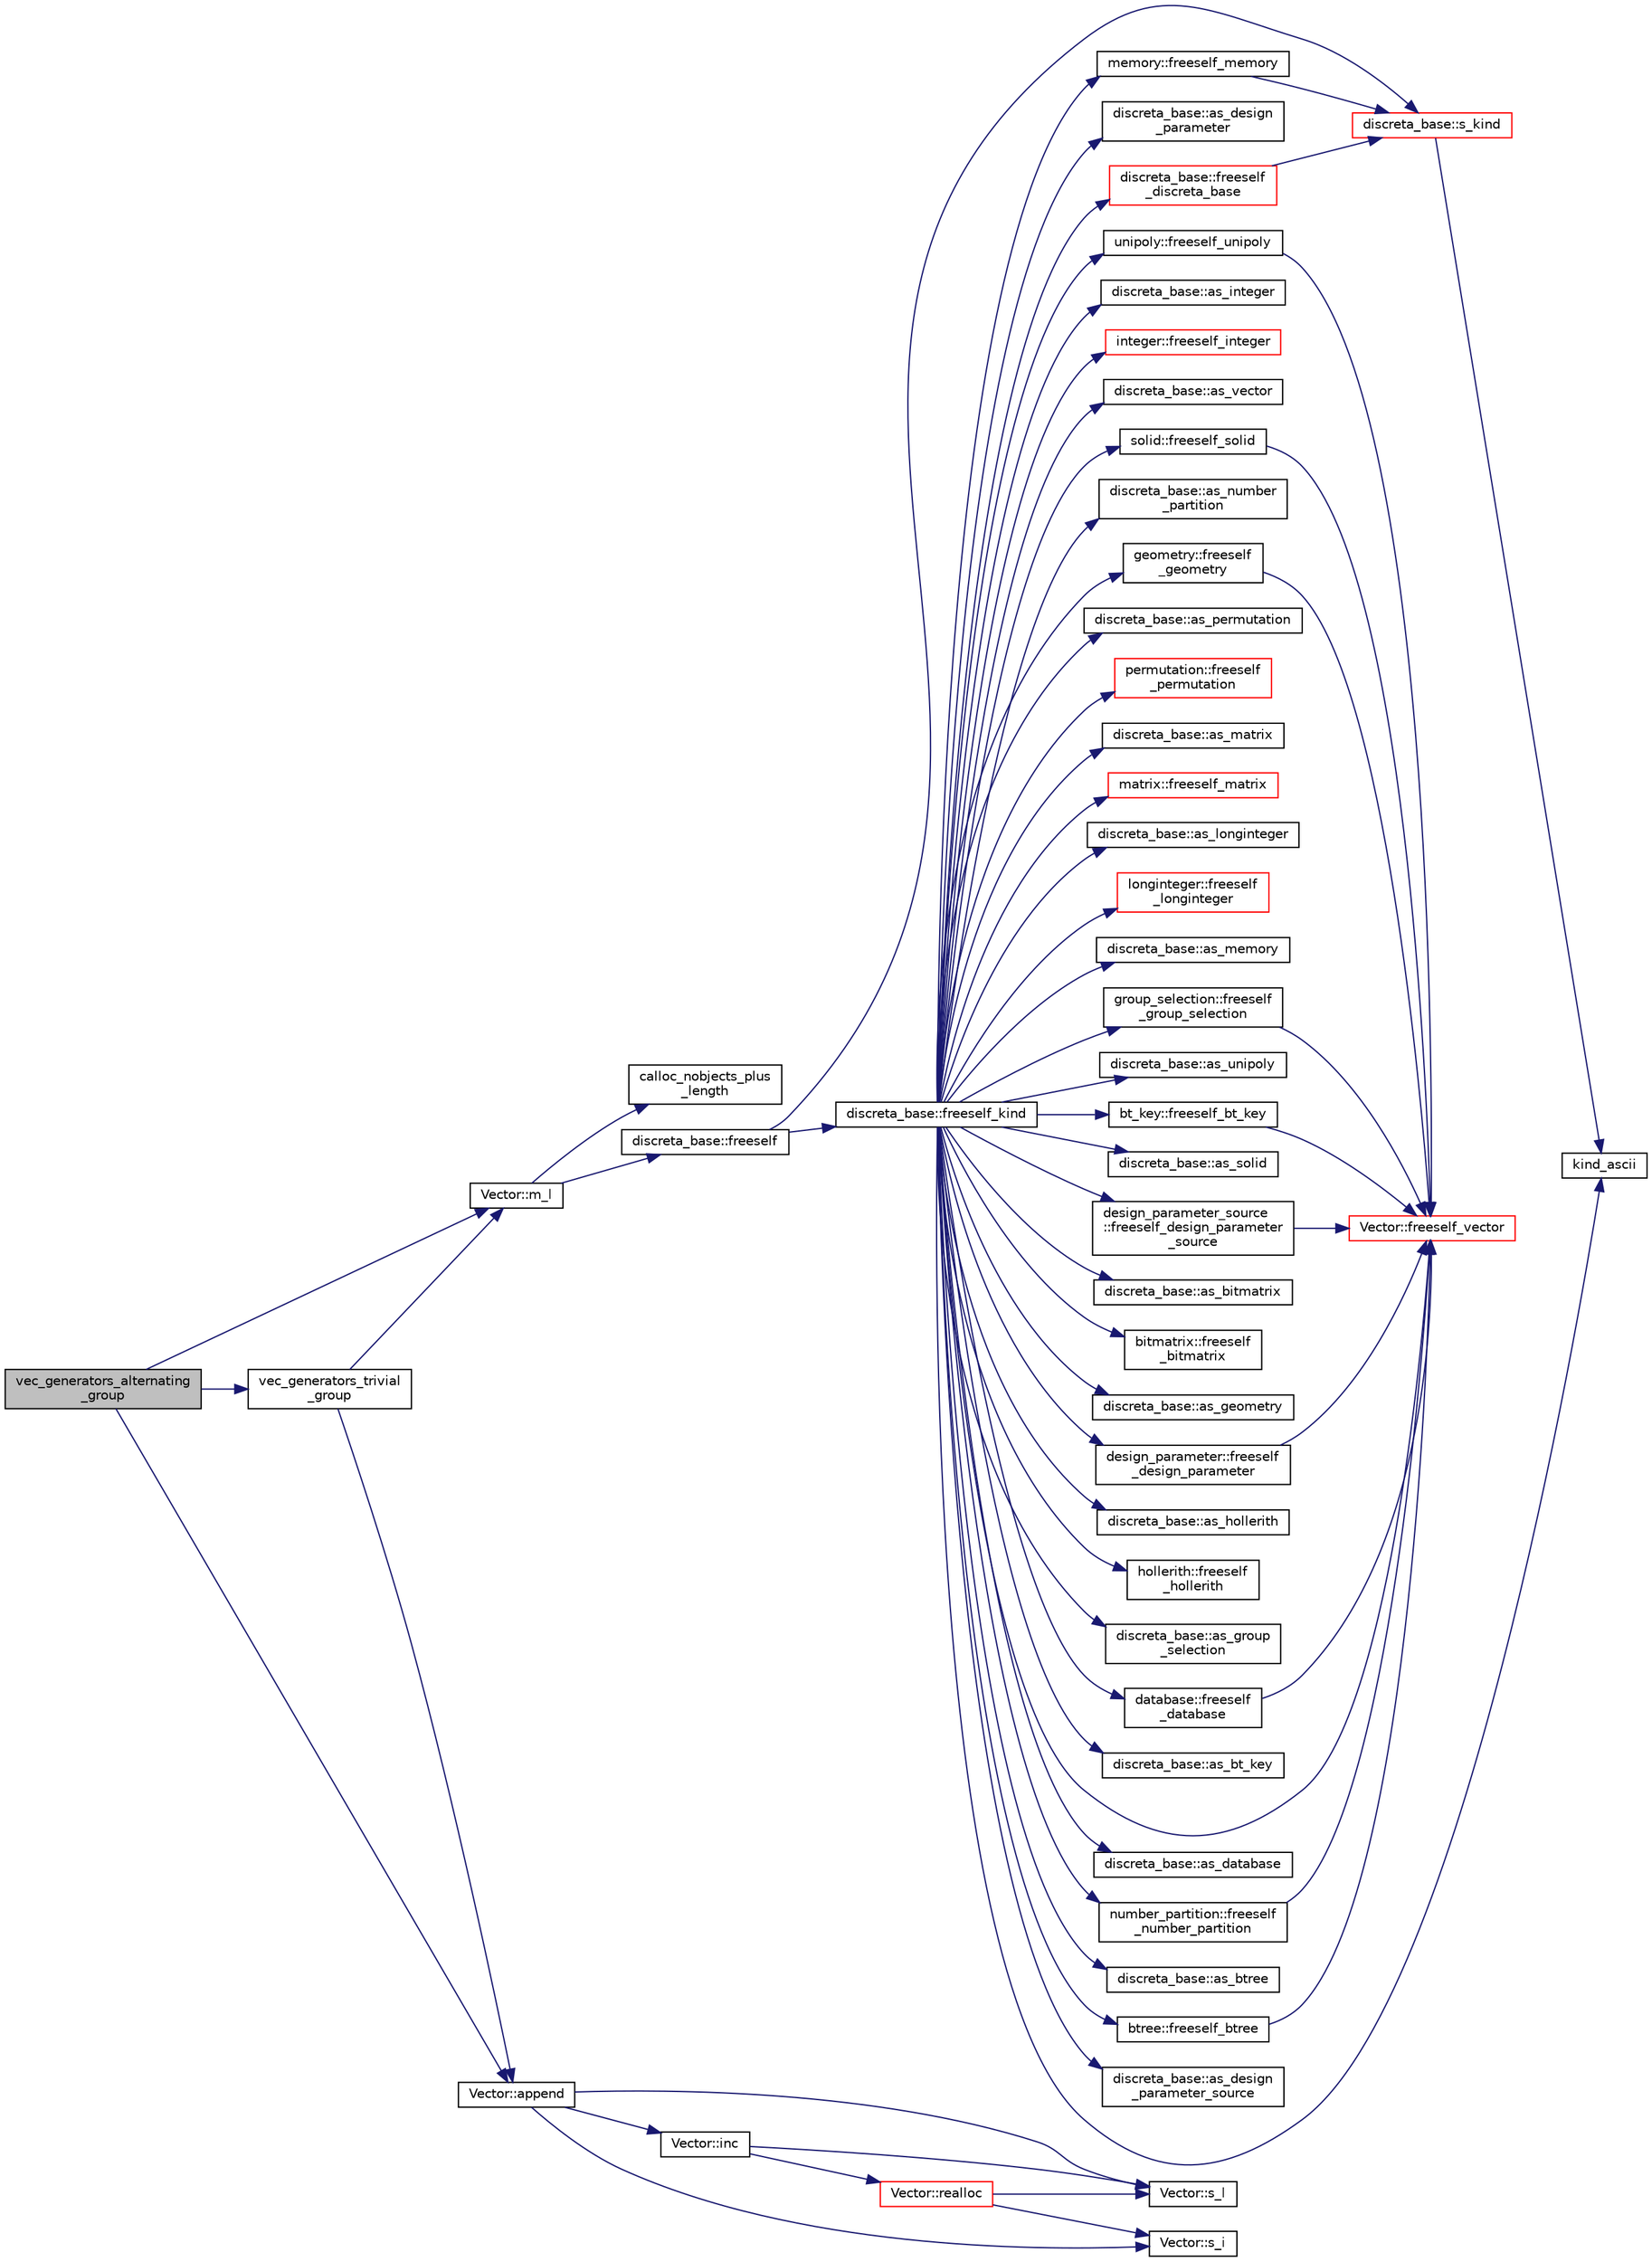 digraph "vec_generators_alternating_group"
{
  edge [fontname="Helvetica",fontsize="10",labelfontname="Helvetica",labelfontsize="10"];
  node [fontname="Helvetica",fontsize="10",shape=record];
  rankdir="LR";
  Node857 [label="vec_generators_alternating\l_group",height=0.2,width=0.4,color="black", fillcolor="grey75", style="filled", fontcolor="black"];
  Node857 -> Node858 [color="midnightblue",fontsize="10",style="solid",fontname="Helvetica"];
  Node858 [label="vec_generators_trivial\l_group",height=0.2,width=0.4,color="black", fillcolor="white", style="filled",URL="$d0/dd3/perm__group__gens_8_c.html#ae405774a9bffab9b714a3da636bfde42"];
  Node858 -> Node859 [color="midnightblue",fontsize="10",style="solid",fontname="Helvetica"];
  Node859 [label="Vector::m_l",height=0.2,width=0.4,color="black", fillcolor="white", style="filled",URL="$d5/db2/class_vector.html#a00f5520c2a6b4f5282a1a8bcf8ea74eb"];
  Node859 -> Node860 [color="midnightblue",fontsize="10",style="solid",fontname="Helvetica"];
  Node860 [label="discreta_base::freeself",height=0.2,width=0.4,color="black", fillcolor="white", style="filled",URL="$d7/d71/classdiscreta__base.html#a9a3c9501a562293b5667c11b9174d6e5"];
  Node860 -> Node861 [color="midnightblue",fontsize="10",style="solid",fontname="Helvetica"];
  Node861 [label="discreta_base::freeself_kind",height=0.2,width=0.4,color="black", fillcolor="white", style="filled",URL="$d7/d71/classdiscreta__base.html#a63a23ada2165b3838fab719ed458cec8"];
  Node861 -> Node862 [color="midnightblue",fontsize="10",style="solid",fontname="Helvetica"];
  Node862 [label="discreta_base::freeself\l_discreta_base",height=0.2,width=0.4,color="red", fillcolor="white", style="filled",URL="$d7/d71/classdiscreta__base.html#a8b1ec2cee4566034441e066dc2c027db"];
  Node862 -> Node863 [color="midnightblue",fontsize="10",style="solid",fontname="Helvetica"];
  Node863 [label="discreta_base::s_kind",height=0.2,width=0.4,color="red", fillcolor="white", style="filled",URL="$d7/d71/classdiscreta__base.html#a8a830025c74adbbc3362418a7c2ba157"];
  Node863 -> Node865 [color="midnightblue",fontsize="10",style="solid",fontname="Helvetica"];
  Node865 [label="kind_ascii",height=0.2,width=0.4,color="black", fillcolor="white", style="filled",URL="$d9/d60/discreta_8h.html#ad0ce825a9f29bc6cec27e1b64cfe27bf"];
  Node861 -> Node869 [color="midnightblue",fontsize="10",style="solid",fontname="Helvetica"];
  Node869 [label="discreta_base::as_integer",height=0.2,width=0.4,color="black", fillcolor="white", style="filled",URL="$d7/d71/classdiscreta__base.html#a00d7691eaf874fd283d942692fe8dd26"];
  Node861 -> Node870 [color="midnightblue",fontsize="10",style="solid",fontname="Helvetica"];
  Node870 [label="integer::freeself_integer",height=0.2,width=0.4,color="red", fillcolor="white", style="filled",URL="$d0/de5/classinteger.html#a02eb557612c9db1820dd75a77151edc0"];
  Node861 -> Node871 [color="midnightblue",fontsize="10",style="solid",fontname="Helvetica"];
  Node871 [label="discreta_base::as_vector",height=0.2,width=0.4,color="black", fillcolor="white", style="filled",URL="$d7/d71/classdiscreta__base.html#a7bdd6cae39c380b128ee9e17e42cf020"];
  Node861 -> Node872 [color="midnightblue",fontsize="10",style="solid",fontname="Helvetica"];
  Node872 [label="Vector::freeself_vector",height=0.2,width=0.4,color="red", fillcolor="white", style="filled",URL="$d5/db2/class_vector.html#ad55c58937ca8fb342247a2c0fb572d20"];
  Node861 -> Node874 [color="midnightblue",fontsize="10",style="solid",fontname="Helvetica"];
  Node874 [label="discreta_base::as_number\l_partition",height=0.2,width=0.4,color="black", fillcolor="white", style="filled",URL="$d7/d71/classdiscreta__base.html#a307aa09de0e925d46697707968ffab00"];
  Node861 -> Node875 [color="midnightblue",fontsize="10",style="solid",fontname="Helvetica"];
  Node875 [label="number_partition::freeself\l_number_partition",height=0.2,width=0.4,color="black", fillcolor="white", style="filled",URL="$df/d50/classnumber__partition.html#aa74111c1c8cd218b654e7b7c1ca42eb5"];
  Node875 -> Node872 [color="midnightblue",fontsize="10",style="solid",fontname="Helvetica"];
  Node861 -> Node876 [color="midnightblue",fontsize="10",style="solid",fontname="Helvetica"];
  Node876 [label="discreta_base::as_permutation",height=0.2,width=0.4,color="black", fillcolor="white", style="filled",URL="$d7/d71/classdiscreta__base.html#aa4e72f36a82984239b12ae831e131098"];
  Node861 -> Node877 [color="midnightblue",fontsize="10",style="solid",fontname="Helvetica"];
  Node877 [label="permutation::freeself\l_permutation",height=0.2,width=0.4,color="red", fillcolor="white", style="filled",URL="$d0/d08/classpermutation.html#a1f86343fa765d71c976d79e5ce372c12"];
  Node861 -> Node878 [color="midnightblue",fontsize="10",style="solid",fontname="Helvetica"];
  Node878 [label="discreta_base::as_matrix",height=0.2,width=0.4,color="black", fillcolor="white", style="filled",URL="$d7/d71/classdiscreta__base.html#ae4d7f56d917a4707b838fbffde6467ff"];
  Node861 -> Node879 [color="midnightblue",fontsize="10",style="solid",fontname="Helvetica"];
  Node879 [label="matrix::freeself_matrix",height=0.2,width=0.4,color="red", fillcolor="white", style="filled",URL="$d1/d8d/classmatrix.html#ab47d61820499f35c15bf82fb6a3b9bd1"];
  Node861 -> Node881 [color="midnightblue",fontsize="10",style="solid",fontname="Helvetica"];
  Node881 [label="discreta_base::as_longinteger",height=0.2,width=0.4,color="black", fillcolor="white", style="filled",URL="$d7/d71/classdiscreta__base.html#a20a094639eb711b10c8694c51937f7cd"];
  Node861 -> Node882 [color="midnightblue",fontsize="10",style="solid",fontname="Helvetica"];
  Node882 [label="longinteger::freeself\l_longinteger",height=0.2,width=0.4,color="red", fillcolor="white", style="filled",URL="$d3/d71/classlonginteger.html#a82006f4b7c6bf897de0387497e16c219"];
  Node861 -> Node884 [color="midnightblue",fontsize="10",style="solid",fontname="Helvetica"];
  Node884 [label="discreta_base::as_memory",height=0.2,width=0.4,color="black", fillcolor="white", style="filled",URL="$d7/d71/classdiscreta__base.html#ad94b2d7dce0cd4fa22db57f6e79c4bd2"];
  Node861 -> Node885 [color="midnightblue",fontsize="10",style="solid",fontname="Helvetica"];
  Node885 [label="memory::freeself_memory",height=0.2,width=0.4,color="black", fillcolor="white", style="filled",URL="$d8/d99/classmemory.html#a19366f9105d79a0e818cc19255d7ef4f"];
  Node885 -> Node863 [color="midnightblue",fontsize="10",style="solid",fontname="Helvetica"];
  Node861 -> Node886 [color="midnightblue",fontsize="10",style="solid",fontname="Helvetica"];
  Node886 [label="discreta_base::as_unipoly",height=0.2,width=0.4,color="black", fillcolor="white", style="filled",URL="$d7/d71/classdiscreta__base.html#ad50d8027f039fe5c2478cddb243adc9d"];
  Node861 -> Node887 [color="midnightblue",fontsize="10",style="solid",fontname="Helvetica"];
  Node887 [label="unipoly::freeself_unipoly",height=0.2,width=0.4,color="black", fillcolor="white", style="filled",URL="$d1/d89/classunipoly.html#aad315db6c6adb555a0c63877aab7d27e"];
  Node887 -> Node872 [color="midnightblue",fontsize="10",style="solid",fontname="Helvetica"];
  Node861 -> Node888 [color="midnightblue",fontsize="10",style="solid",fontname="Helvetica"];
  Node888 [label="discreta_base::as_solid",height=0.2,width=0.4,color="black", fillcolor="white", style="filled",URL="$d7/d71/classdiscreta__base.html#a1fc5f2b85ec97ab0a69dd64903c970a5"];
  Node861 -> Node889 [color="midnightblue",fontsize="10",style="solid",fontname="Helvetica"];
  Node889 [label="solid::freeself_solid",height=0.2,width=0.4,color="black", fillcolor="white", style="filled",URL="$d8/def/classsolid.html#a84c2f0abd7b24b1cf2ccefa9c99567fe"];
  Node889 -> Node872 [color="midnightblue",fontsize="10",style="solid",fontname="Helvetica"];
  Node861 -> Node890 [color="midnightblue",fontsize="10",style="solid",fontname="Helvetica"];
  Node890 [label="discreta_base::as_bitmatrix",height=0.2,width=0.4,color="black", fillcolor="white", style="filled",URL="$d7/d71/classdiscreta__base.html#a071ad54ea8ef6c9d1d15f532e5a76df6"];
  Node861 -> Node891 [color="midnightblue",fontsize="10",style="solid",fontname="Helvetica"];
  Node891 [label="bitmatrix::freeself\l_bitmatrix",height=0.2,width=0.4,color="black", fillcolor="white", style="filled",URL="$de/dc8/classbitmatrix.html#a4b84eed56a244df63819eae6b7ba1eff"];
  Node861 -> Node892 [color="midnightblue",fontsize="10",style="solid",fontname="Helvetica"];
  Node892 [label="discreta_base::as_geometry",height=0.2,width=0.4,color="black", fillcolor="white", style="filled",URL="$d7/d71/classdiscreta__base.html#a38fc7b4cdd830703e9d87354b79bc5c8"];
  Node861 -> Node893 [color="midnightblue",fontsize="10",style="solid",fontname="Helvetica"];
  Node893 [label="geometry::freeself\l_geometry",height=0.2,width=0.4,color="black", fillcolor="white", style="filled",URL="$da/d44/classgeometry.html#a504b1b52d24b4ae00d9fd0b7838b57e6"];
  Node893 -> Node872 [color="midnightblue",fontsize="10",style="solid",fontname="Helvetica"];
  Node861 -> Node894 [color="midnightblue",fontsize="10",style="solid",fontname="Helvetica"];
  Node894 [label="discreta_base::as_hollerith",height=0.2,width=0.4,color="black", fillcolor="white", style="filled",URL="$d7/d71/classdiscreta__base.html#a3e66f82711f314710107e2f29e589690"];
  Node861 -> Node895 [color="midnightblue",fontsize="10",style="solid",fontname="Helvetica"];
  Node895 [label="hollerith::freeself\l_hollerith",height=0.2,width=0.4,color="black", fillcolor="white", style="filled",URL="$d8/d99/classhollerith.html#a240d1b30780c9e09323d0b3ad5e2d1f7"];
  Node861 -> Node896 [color="midnightblue",fontsize="10",style="solid",fontname="Helvetica"];
  Node896 [label="discreta_base::as_group\l_selection",height=0.2,width=0.4,color="black", fillcolor="white", style="filled",URL="$d7/d71/classdiscreta__base.html#aae1bac4883c567718bef9fb610abbdc8"];
  Node861 -> Node897 [color="midnightblue",fontsize="10",style="solid",fontname="Helvetica"];
  Node897 [label="group_selection::freeself\l_group_selection",height=0.2,width=0.4,color="black", fillcolor="white", style="filled",URL="$d6/db0/classgroup__selection.html#a778b1a466858bf7f90516eeba1795798"];
  Node897 -> Node872 [color="midnightblue",fontsize="10",style="solid",fontname="Helvetica"];
  Node861 -> Node898 [color="midnightblue",fontsize="10",style="solid",fontname="Helvetica"];
  Node898 [label="discreta_base::as_bt_key",height=0.2,width=0.4,color="black", fillcolor="white", style="filled",URL="$d7/d71/classdiscreta__base.html#a2734c6e08dca17cf6588bd5064ec1b9f"];
  Node861 -> Node899 [color="midnightblue",fontsize="10",style="solid",fontname="Helvetica"];
  Node899 [label="bt_key::freeself_bt_key",height=0.2,width=0.4,color="black", fillcolor="white", style="filled",URL="$d1/de5/classbt__key.html#aad1f5a9b943d3ae072f1d09a9bb126c6"];
  Node899 -> Node872 [color="midnightblue",fontsize="10",style="solid",fontname="Helvetica"];
  Node861 -> Node900 [color="midnightblue",fontsize="10",style="solid",fontname="Helvetica"];
  Node900 [label="discreta_base::as_database",height=0.2,width=0.4,color="black", fillcolor="white", style="filled",URL="$d7/d71/classdiscreta__base.html#ab055d39d58210a2b03ba3d33703b09a9"];
  Node861 -> Node901 [color="midnightblue",fontsize="10",style="solid",fontname="Helvetica"];
  Node901 [label="database::freeself\l_database",height=0.2,width=0.4,color="black", fillcolor="white", style="filled",URL="$db/d72/classdatabase.html#a4dc263211f9b364e4fa733c8cf53e066"];
  Node901 -> Node872 [color="midnightblue",fontsize="10",style="solid",fontname="Helvetica"];
  Node861 -> Node902 [color="midnightblue",fontsize="10",style="solid",fontname="Helvetica"];
  Node902 [label="discreta_base::as_btree",height=0.2,width=0.4,color="black", fillcolor="white", style="filled",URL="$d7/d71/classdiscreta__base.html#a78e76674cef2ec113c17989c11288778"];
  Node861 -> Node903 [color="midnightblue",fontsize="10",style="solid",fontname="Helvetica"];
  Node903 [label="btree::freeself_btree",height=0.2,width=0.4,color="black", fillcolor="white", style="filled",URL="$dd/db0/classbtree.html#af866a69c5f887781efdcd491d71f2c28"];
  Node903 -> Node872 [color="midnightblue",fontsize="10",style="solid",fontname="Helvetica"];
  Node861 -> Node904 [color="midnightblue",fontsize="10",style="solid",fontname="Helvetica"];
  Node904 [label="discreta_base::as_design\l_parameter_source",height=0.2,width=0.4,color="black", fillcolor="white", style="filled",URL="$d7/d71/classdiscreta__base.html#a59cbf837c6582ded5bc586265d13d81a"];
  Node861 -> Node905 [color="midnightblue",fontsize="10",style="solid",fontname="Helvetica"];
  Node905 [label="design_parameter_source\l::freeself_design_parameter\l_source",height=0.2,width=0.4,color="black", fillcolor="white", style="filled",URL="$df/d4b/classdesign__parameter__source.html#a61e751fbde5330ede70525d4953bbc79"];
  Node905 -> Node872 [color="midnightblue",fontsize="10",style="solid",fontname="Helvetica"];
  Node861 -> Node906 [color="midnightblue",fontsize="10",style="solid",fontname="Helvetica"];
  Node906 [label="discreta_base::as_design\l_parameter",height=0.2,width=0.4,color="black", fillcolor="white", style="filled",URL="$d7/d71/classdiscreta__base.html#aab24ff38ea1c5471ab3de42e014d0f2a"];
  Node861 -> Node907 [color="midnightblue",fontsize="10",style="solid",fontname="Helvetica"];
  Node907 [label="design_parameter::freeself\l_design_parameter",height=0.2,width=0.4,color="black", fillcolor="white", style="filled",URL="$da/d94/classdesign__parameter.html#a0e7274960527530080b673a9d9e53fed"];
  Node907 -> Node872 [color="midnightblue",fontsize="10",style="solid",fontname="Helvetica"];
  Node861 -> Node865 [color="midnightblue",fontsize="10",style="solid",fontname="Helvetica"];
  Node860 -> Node863 [color="midnightblue",fontsize="10",style="solid",fontname="Helvetica"];
  Node859 -> Node908 [color="midnightblue",fontsize="10",style="solid",fontname="Helvetica"];
  Node908 [label="calloc_nobjects_plus\l_length",height=0.2,width=0.4,color="black", fillcolor="white", style="filled",URL="$d9/d60/discreta_8h.html#a71599d54c8c17dfa065a363f5cdd0aa4"];
  Node858 -> Node909 [color="midnightblue",fontsize="10",style="solid",fontname="Helvetica"];
  Node909 [label="Vector::append",height=0.2,width=0.4,color="black", fillcolor="white", style="filled",URL="$d5/db2/class_vector.html#aec80be90cd2cbfe79267220113b679c4"];
  Node909 -> Node910 [color="midnightblue",fontsize="10",style="solid",fontname="Helvetica"];
  Node910 [label="Vector::s_l",height=0.2,width=0.4,color="black", fillcolor="white", style="filled",URL="$d5/db2/class_vector.html#ad2dc082288f858d22a528832289e0704"];
  Node909 -> Node911 [color="midnightblue",fontsize="10",style="solid",fontname="Helvetica"];
  Node911 [label="Vector::inc",height=0.2,width=0.4,color="black", fillcolor="white", style="filled",URL="$d5/db2/class_vector.html#a5f6fe0531bc3d9829becd8503e4156a3"];
  Node911 -> Node912 [color="midnightblue",fontsize="10",style="solid",fontname="Helvetica"];
  Node912 [label="Vector::realloc",height=0.2,width=0.4,color="red", fillcolor="white", style="filled",URL="$d5/db2/class_vector.html#a00aff28a4a7cacc8c5aaf44b6f3fb3a5"];
  Node912 -> Node910 [color="midnightblue",fontsize="10",style="solid",fontname="Helvetica"];
  Node912 -> Node913 [color="midnightblue",fontsize="10",style="solid",fontname="Helvetica"];
  Node913 [label="Vector::s_i",height=0.2,width=0.4,color="black", fillcolor="white", style="filled",URL="$d5/db2/class_vector.html#a1c4fe1752523df8119f70dd550244871"];
  Node911 -> Node910 [color="midnightblue",fontsize="10",style="solid",fontname="Helvetica"];
  Node909 -> Node913 [color="midnightblue",fontsize="10",style="solid",fontname="Helvetica"];
  Node857 -> Node859 [color="midnightblue",fontsize="10",style="solid",fontname="Helvetica"];
  Node857 -> Node909 [color="midnightblue",fontsize="10",style="solid",fontname="Helvetica"];
}
